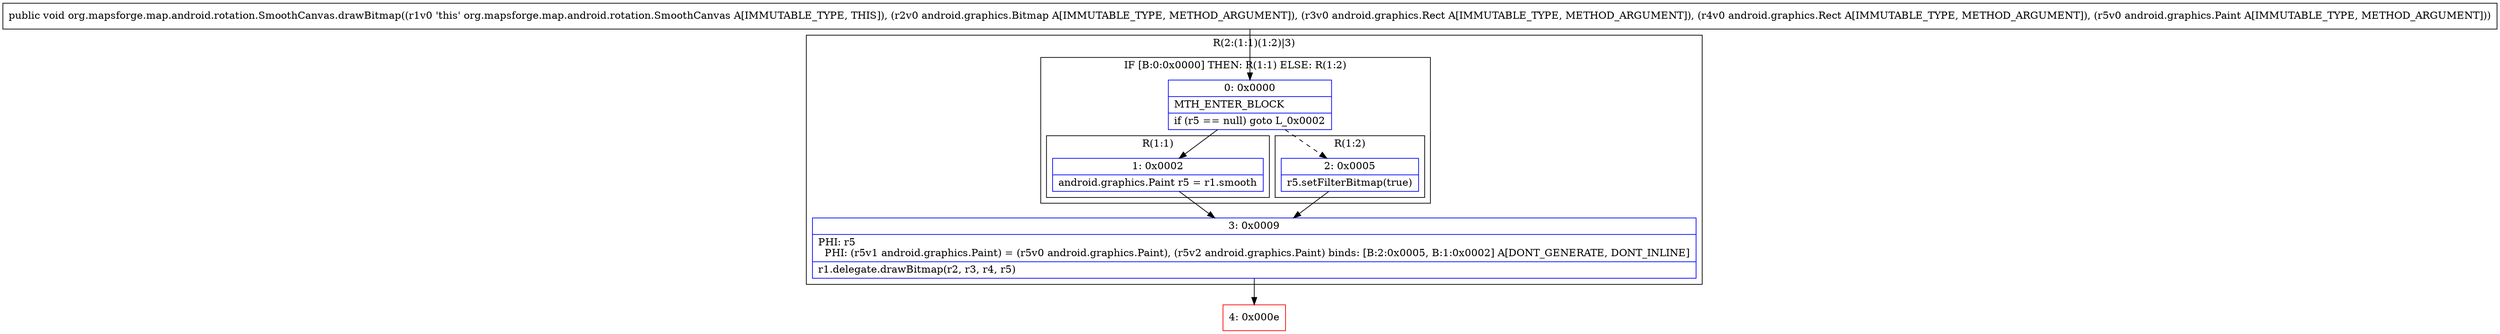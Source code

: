 digraph "CFG fororg.mapsforge.map.android.rotation.SmoothCanvas.drawBitmap(Landroid\/graphics\/Bitmap;Landroid\/graphics\/Rect;Landroid\/graphics\/Rect;Landroid\/graphics\/Paint;)V" {
subgraph cluster_Region_48709975 {
label = "R(2:(1:1)(1:2)|3)";
node [shape=record,color=blue];
subgraph cluster_IfRegion_639089396 {
label = "IF [B:0:0x0000] THEN: R(1:1) ELSE: R(1:2)";
node [shape=record,color=blue];
Node_0 [shape=record,label="{0\:\ 0x0000|MTH_ENTER_BLOCK\l|if (r5 == null) goto L_0x0002\l}"];
subgraph cluster_Region_941020306 {
label = "R(1:1)";
node [shape=record,color=blue];
Node_1 [shape=record,label="{1\:\ 0x0002|android.graphics.Paint r5 = r1.smooth\l}"];
}
subgraph cluster_Region_51734337 {
label = "R(1:2)";
node [shape=record,color=blue];
Node_2 [shape=record,label="{2\:\ 0x0005|r5.setFilterBitmap(true)\l}"];
}
}
Node_3 [shape=record,label="{3\:\ 0x0009|PHI: r5 \l  PHI: (r5v1 android.graphics.Paint) = (r5v0 android.graphics.Paint), (r5v2 android.graphics.Paint) binds: [B:2:0x0005, B:1:0x0002] A[DONT_GENERATE, DONT_INLINE]\l|r1.delegate.drawBitmap(r2, r3, r4, r5)\l}"];
}
Node_4 [shape=record,color=red,label="{4\:\ 0x000e}"];
MethodNode[shape=record,label="{public void org.mapsforge.map.android.rotation.SmoothCanvas.drawBitmap((r1v0 'this' org.mapsforge.map.android.rotation.SmoothCanvas A[IMMUTABLE_TYPE, THIS]), (r2v0 android.graphics.Bitmap A[IMMUTABLE_TYPE, METHOD_ARGUMENT]), (r3v0 android.graphics.Rect A[IMMUTABLE_TYPE, METHOD_ARGUMENT]), (r4v0 android.graphics.Rect A[IMMUTABLE_TYPE, METHOD_ARGUMENT]), (r5v0 android.graphics.Paint A[IMMUTABLE_TYPE, METHOD_ARGUMENT])) }"];
MethodNode -> Node_0;
Node_0 -> Node_1;
Node_0 -> Node_2[style=dashed];
Node_1 -> Node_3;
Node_2 -> Node_3;
Node_3 -> Node_4;
}

